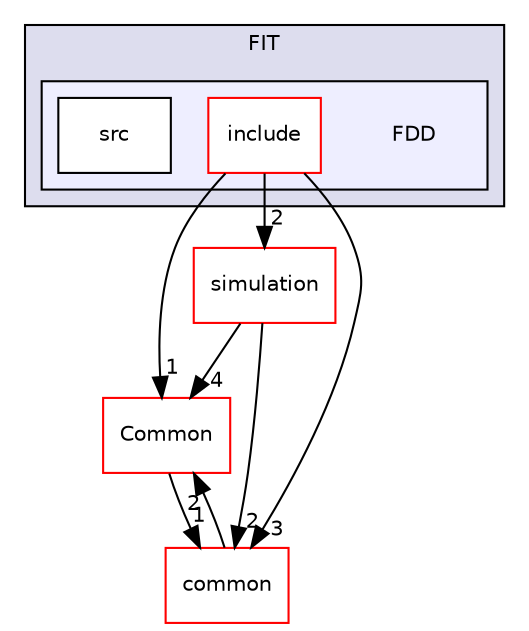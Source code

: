 digraph "/home/travis/build/AliceO2Group/AliceO2/DataFormats/Detectors/FIT/FDD" {
  bgcolor=transparent;
  compound=true
  node [ fontsize="10", fontname="Helvetica"];
  edge [ labelfontsize="10", labelfontname="Helvetica"];
  subgraph clusterdir_6f689773863a160ed4e9bc61c1008ba5 {
    graph [ bgcolor="#ddddee", pencolor="black", label="FIT" fontname="Helvetica", fontsize="10", URL="dir_6f689773863a160ed4e9bc61c1008ba5.html"]
  subgraph clusterdir_a5e2f96db9c63d5e1b2e8bbeecdeca98 {
    graph [ bgcolor="#eeeeff", pencolor="black", label="" URL="dir_a5e2f96db9c63d5e1b2e8bbeecdeca98.html"];
    dir_a5e2f96db9c63d5e1b2e8bbeecdeca98 [shape=plaintext label="FDD"];
    dir_5b4ca18656fd63c44c862c68d7045fa5 [shape=box label="include" color="red" fillcolor="white" style="filled" URL="dir_5b4ca18656fd63c44c862c68d7045fa5.html"];
    dir_b2907c13884067ba1a5262a3bc54264b [shape=box label="src" color="black" fillcolor="white" style="filled" URL="dir_b2907c13884067ba1a5262a3bc54264b.html"];
  }
  }
  dir_4ab6b4cc6a7edbff49100e9123df213f [shape=box label="Common" color="red" URL="dir_4ab6b4cc6a7edbff49100e9123df213f.html"];
  dir_047746f9f311f49446db9474b7431d0d [shape=box label="simulation" color="red" URL="dir_047746f9f311f49446db9474b7431d0d.html"];
  dir_7924ba4398ae4560cd37376e44666c6d [shape=box label="common" color="red" URL="dir_7924ba4398ae4560cd37376e44666c6d.html"];
  dir_4ab6b4cc6a7edbff49100e9123df213f->dir_7924ba4398ae4560cd37376e44666c6d [headlabel="1", labeldistance=1.5 headhref="dir_000012_000056.html"];
  dir_047746f9f311f49446db9474b7431d0d->dir_4ab6b4cc6a7edbff49100e9123df213f [headlabel="4", labeldistance=1.5 headhref="dir_000227_000012.html"];
  dir_047746f9f311f49446db9474b7431d0d->dir_7924ba4398ae4560cd37376e44666c6d [headlabel="2", labeldistance=1.5 headhref="dir_000227_000056.html"];
  dir_7924ba4398ae4560cd37376e44666c6d->dir_4ab6b4cc6a7edbff49100e9123df213f [headlabel="2", labeldistance=1.5 headhref="dir_000056_000012.html"];
  dir_5b4ca18656fd63c44c862c68d7045fa5->dir_4ab6b4cc6a7edbff49100e9123df213f [headlabel="1", labeldistance=1.5 headhref="dir_000113_000012.html"];
  dir_5b4ca18656fd63c44c862c68d7045fa5->dir_047746f9f311f49446db9474b7431d0d [headlabel="2", labeldistance=1.5 headhref="dir_000113_000227.html"];
  dir_5b4ca18656fd63c44c862c68d7045fa5->dir_7924ba4398ae4560cd37376e44666c6d [headlabel="3", labeldistance=1.5 headhref="dir_000113_000056.html"];
}
